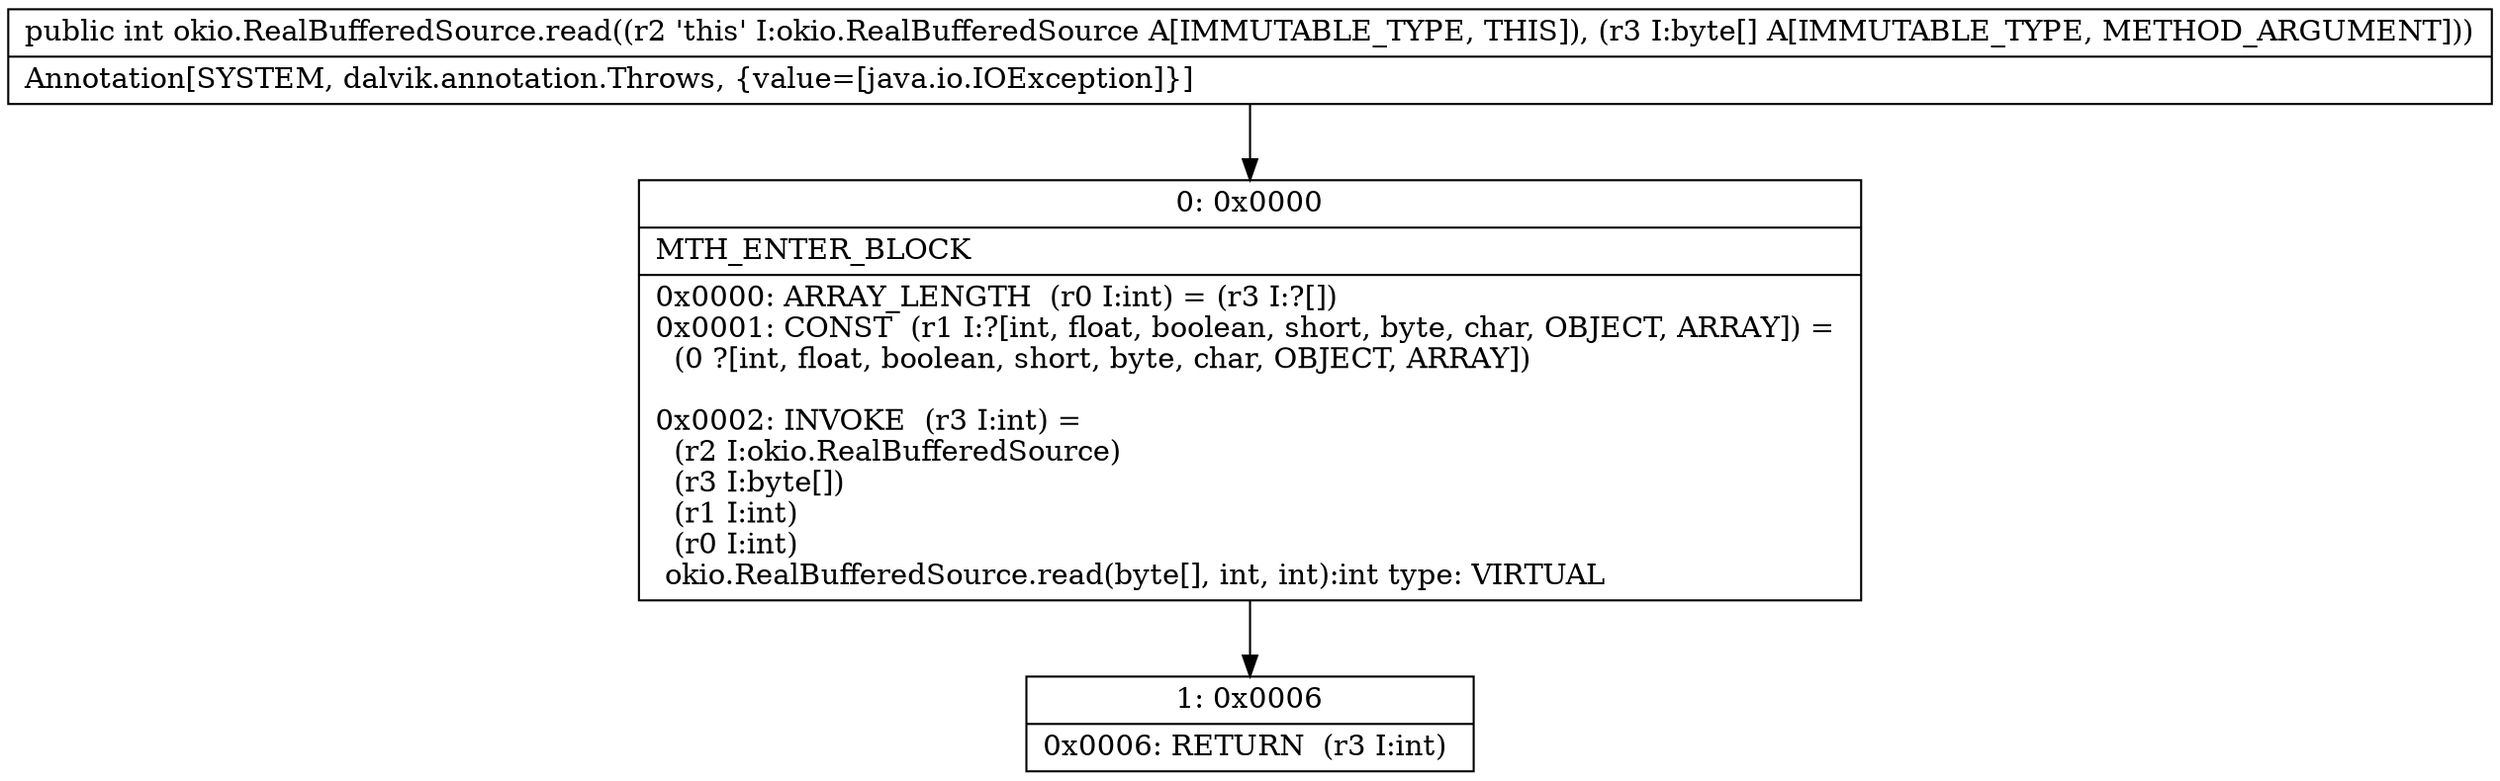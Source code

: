 digraph "CFG forokio.RealBufferedSource.read([B)I" {
Node_0 [shape=record,label="{0\:\ 0x0000|MTH_ENTER_BLOCK\l|0x0000: ARRAY_LENGTH  (r0 I:int) = (r3 I:?[]) \l0x0001: CONST  (r1 I:?[int, float, boolean, short, byte, char, OBJECT, ARRAY]) = \l  (0 ?[int, float, boolean, short, byte, char, OBJECT, ARRAY])\l \l0x0002: INVOKE  (r3 I:int) = \l  (r2 I:okio.RealBufferedSource)\l  (r3 I:byte[])\l  (r1 I:int)\l  (r0 I:int)\l okio.RealBufferedSource.read(byte[], int, int):int type: VIRTUAL \l}"];
Node_1 [shape=record,label="{1\:\ 0x0006|0x0006: RETURN  (r3 I:int) \l}"];
MethodNode[shape=record,label="{public int okio.RealBufferedSource.read((r2 'this' I:okio.RealBufferedSource A[IMMUTABLE_TYPE, THIS]), (r3 I:byte[] A[IMMUTABLE_TYPE, METHOD_ARGUMENT]))  | Annotation[SYSTEM, dalvik.annotation.Throws, \{value=[java.io.IOException]\}]\l}"];
MethodNode -> Node_0;
Node_0 -> Node_1;
}

